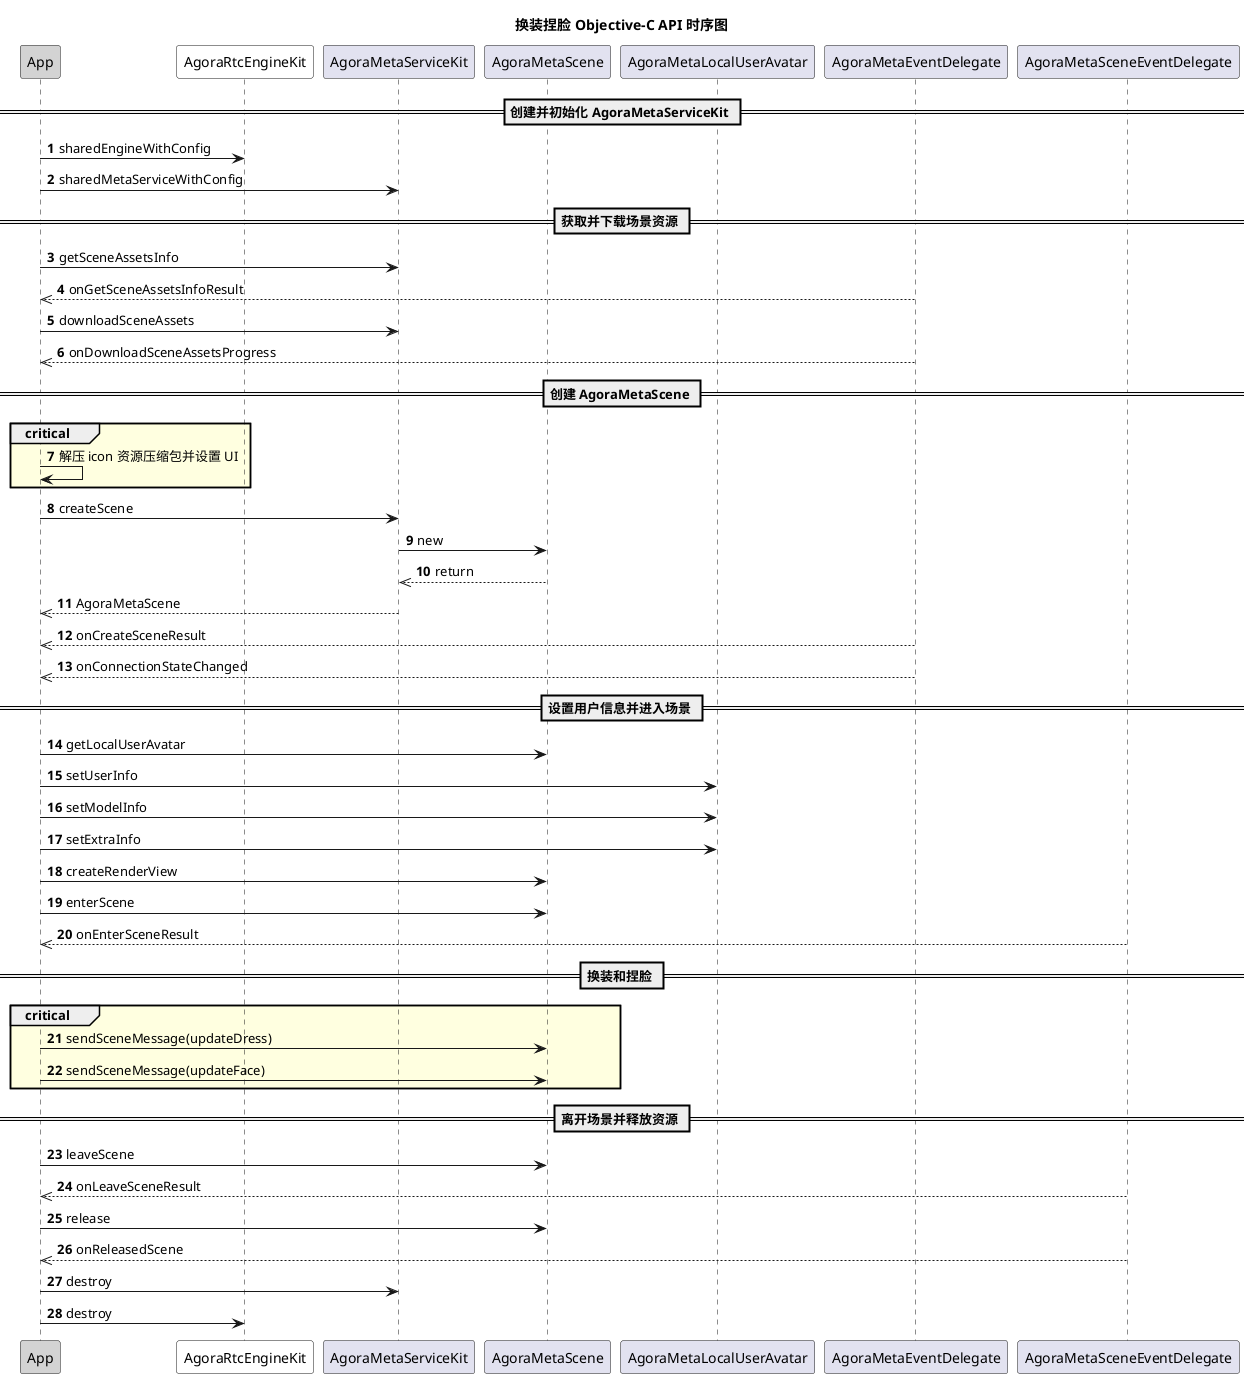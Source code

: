 @startuml
autonumber
title 换装捏脸 Objective-C API 时序图
participant "App" as app #LightGrey
participant "AgoraRtcEngineKit" as rtc #White
participant "AgoraMetaServiceKit" as service
participant "AgoraMetaScene" as scene
participant "AgoraMetaLocalUserAvatar" as avatar
participant "AgoraMetaEventDelegate" as serviceevent
participant "AgoraMetaSceneEventDelegate" as sceneevent
== 创建并初始化 AgoraMetaServiceKit ==
app -> rtc: sharedEngineWithConfig
app -> service: sharedMetaServiceWithConfig
== 获取并下载场景资源 ==
app -> service: getSceneAssetsInfo
serviceevent -->> app: onGetSceneAssetsInfoResult
app -> service: downloadSceneAssets
serviceevent -->> app: onDownloadSceneAssetsProgress
== 创建 AgoraMetaScene ==
critical #LightYellow
app -> app: 解压 icon 资源压缩包并设置 UI
end
app -> service: createScene
service -> scene: new
scene -->> service: return
service -->> app: AgoraMetaScene
serviceevent -->> app: onCreateSceneResult
serviceevent -->> app: onConnectionStateChanged
== 设置用户信息并进入场景 ==
app -> scene: getLocalUserAvatar
app -> avatar: setUserInfo
app -> avatar: setModelInfo
app -> avatar: setExtraInfo
app -> scene: createRenderView
app -> scene: enterScene
sceneevent -->> app: onEnterSceneResult
== 换装和捏脸 ==
critical #LightYellow
app -> scene: sendSceneMessage(updateDress)
app -> scene: sendSceneMessage(updateFace)
end
== 离开场景并释放资源 ==
app -> scene: leaveScene
sceneevent -->> app: onLeaveSceneResult
app -> scene: release
sceneevent -->> app: onReleasedScene
app -> service: destroy
app -> rtc: destroy
@enduml
